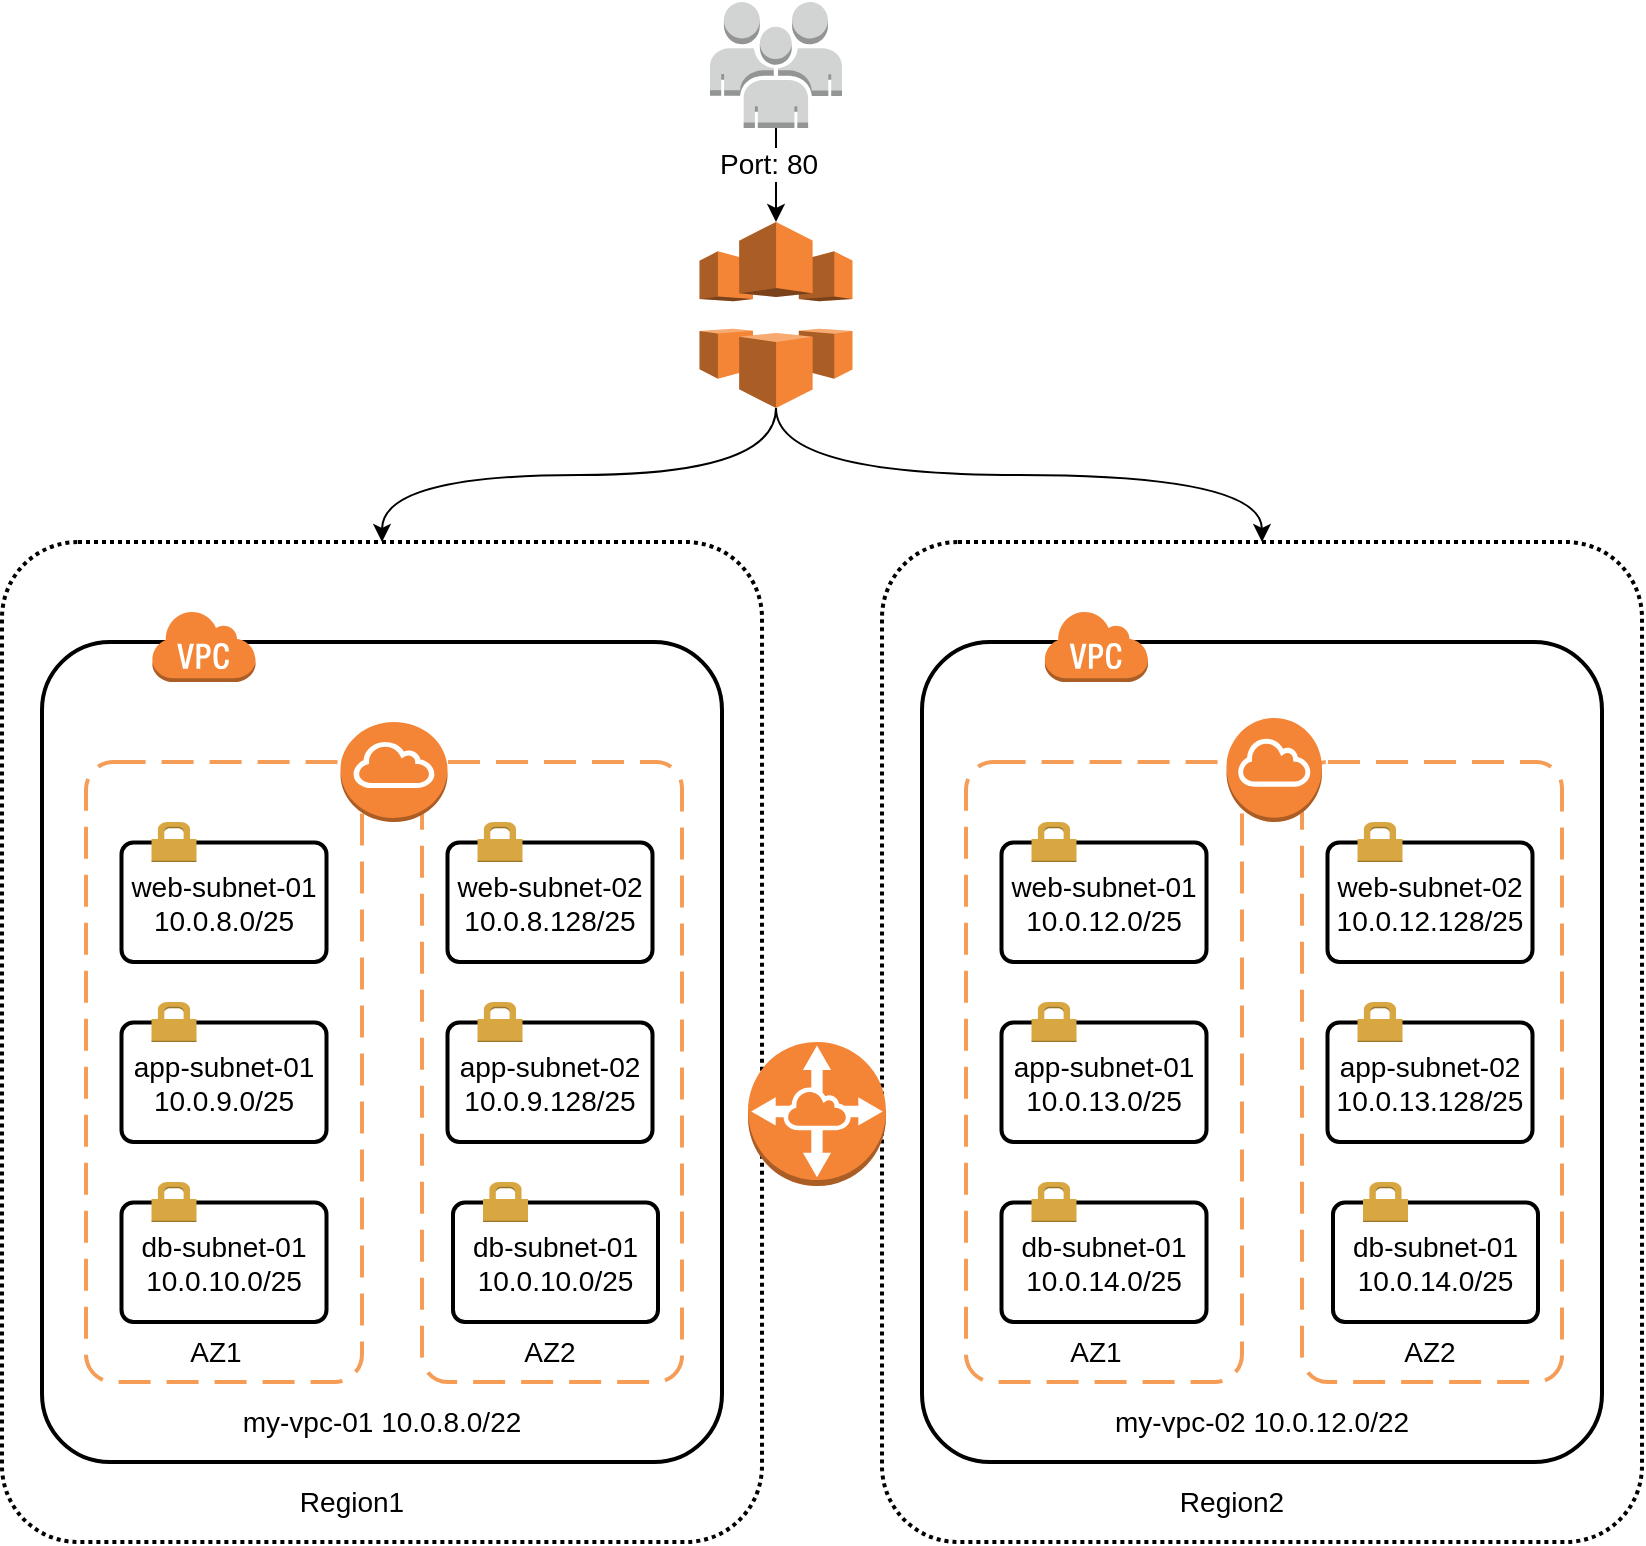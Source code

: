 <mxfile version="14.6.13" type="device" pages="3"><diagram id="47v5UKu7ba3naljLZ9Ex" name="network-topology"><mxGraphModel dx="1038" dy="579" grid="1" gridSize="10" guides="1" tooltips="1" connect="1" arrows="1" fold="1" page="1" pageScale="1" pageWidth="850" pageHeight="1100" math="0" shadow="0"><root><mxCell id="0"/><mxCell id="1" parent="0"/><mxCell id="185QIPPS8cg9kt8qx4pA-4" value="" style="rounded=1;arcSize=10;dashed=1;fillColor=none;gradientColor=none;dashPattern=1 1;strokeWidth=2;" parent="1" vertex="1"><mxGeometry x="50" y="350" width="380" height="500" as="geometry"/></mxCell><mxCell id="185QIPPS8cg9kt8qx4pA-6" value="Region1" style="text;html=1;strokeColor=none;fillColor=none;align=center;verticalAlign=middle;whiteSpace=wrap;rounded=0;fontSize=14;" parent="1" vertex="1"><mxGeometry x="180" y="820" width="90" height="20" as="geometry"/></mxCell><mxCell id="185QIPPS8cg9kt8qx4pA-10" value="" style="rounded=1;arcSize=10;dashed=0;fillColor=none;gradientColor=none;strokeWidth=2;" parent="1" vertex="1"><mxGeometry x="70" y="400" width="340" height="410" as="geometry"/></mxCell><mxCell id="185QIPPS8cg9kt8qx4pA-11" value="" style="dashed=0;html=1;shape=mxgraph.aws3.virtual_private_cloud;fillColor=#F58536;gradientColor=none;dashed=0;" parent="1" vertex="1"><mxGeometry x="124.75" y="384" width="52" height="36" as="geometry"/></mxCell><mxCell id="185QIPPS8cg9kt8qx4pA-17" value="" style="rounded=1;arcSize=10;dashed=1;strokeColor=#F59D56;fillColor=none;gradientColor=none;dashPattern=8 4;strokeWidth=2;" parent="1" vertex="1"><mxGeometry x="92" y="460" width="138" height="310" as="geometry"/></mxCell><mxCell id="185QIPPS8cg9kt8qx4pA-18" value="" style="rounded=1;arcSize=10;dashed=1;strokeColor=#F59D56;fillColor=none;gradientColor=none;dashPattern=8 4;strokeWidth=2;" parent="1" vertex="1"><mxGeometry x="260" y="460" width="130" height="310" as="geometry"/></mxCell><mxCell id="185QIPPS8cg9kt8qx4pA-21" value="my-vpc-01 10.0.8.0/22" style="text;html=1;strokeColor=none;fillColor=none;align=center;verticalAlign=middle;whiteSpace=wrap;rounded=0;fontSize=14;" parent="1" vertex="1"><mxGeometry x="145" y="780" width="190" height="20" as="geometry"/></mxCell><mxCell id="185QIPPS8cg9kt8qx4pA-22" value="AZ1" style="text;html=1;strokeColor=none;fillColor=none;align=center;verticalAlign=middle;whiteSpace=wrap;rounded=0;fontSize=14;" parent="1" vertex="1"><mxGeometry x="103" y="744.75" width="108" height="20" as="geometry"/></mxCell><mxCell id="185QIPPS8cg9kt8qx4pA-23" value="AZ2" style="text;html=1;strokeColor=none;fillColor=none;align=center;verticalAlign=middle;whiteSpace=wrap;rounded=0;fontSize=14;" parent="1" vertex="1"><mxGeometry x="270" y="744.75" width="108" height="20" as="geometry"/></mxCell><mxCell id="185QIPPS8cg9kt8qx4pA-24" value="web-subnet-01&#10;10.0.8.0/25" style="rounded=1;arcSize=10;dashed=0;fillColor=none;gradientColor=none;strokeWidth=2;fontSize=14;" parent="1" vertex="1"><mxGeometry x="109.75" y="500.25" width="102.5" height="59.75" as="geometry"/></mxCell><mxCell id="185QIPPS8cg9kt8qx4pA-25" value="" style="dashed=0;html=1;shape=mxgraph.aws3.permissions;fillColor=#D9A741;gradientColor=none;dashed=0;fontSize=14;" parent="1" vertex="1"><mxGeometry x="124.75" y="490" width="22.5" height="20" as="geometry"/></mxCell><mxCell id="185QIPPS8cg9kt8qx4pA-34" value="web-subnet-02&#10;10.0.8.128/25" style="rounded=1;arcSize=10;dashed=0;fillColor=none;gradientColor=none;strokeWidth=2;fontSize=14;" parent="1" vertex="1"><mxGeometry x="272.75" y="500.25" width="102.5" height="59.75" as="geometry"/></mxCell><mxCell id="185QIPPS8cg9kt8qx4pA-35" value="" style="dashed=0;html=1;shape=mxgraph.aws3.permissions;fillColor=#D9A741;gradientColor=none;dashed=0;fontSize=14;" parent="1" vertex="1"><mxGeometry x="287.75" y="490" width="22.5" height="20" as="geometry"/></mxCell><mxCell id="185QIPPS8cg9kt8qx4pA-36" value="app-subnet-01&#10;10.0.9.0/25" style="rounded=1;arcSize=10;dashed=0;fillColor=none;gradientColor=none;strokeWidth=2;fontSize=14;" parent="1" vertex="1"><mxGeometry x="109.75" y="590.25" width="102.5" height="59.75" as="geometry"/></mxCell><mxCell id="185QIPPS8cg9kt8qx4pA-37" value="" style="dashed=0;html=1;shape=mxgraph.aws3.permissions;fillColor=#D9A741;gradientColor=none;dashed=0;fontSize=14;" parent="1" vertex="1"><mxGeometry x="124.75" y="580" width="22.5" height="20" as="geometry"/></mxCell><mxCell id="185QIPPS8cg9kt8qx4pA-38" value="app-subnet-02&#10;10.0.9.128/25" style="rounded=1;arcSize=10;dashed=0;fillColor=none;gradientColor=none;strokeWidth=2;fontSize=14;" parent="1" vertex="1"><mxGeometry x="272.75" y="590.25" width="102.5" height="59.75" as="geometry"/></mxCell><mxCell id="185QIPPS8cg9kt8qx4pA-39" value="" style="dashed=0;html=1;shape=mxgraph.aws3.permissions;fillColor=#D9A741;gradientColor=none;dashed=0;fontSize=14;" parent="1" vertex="1"><mxGeometry x="287.75" y="580" width="22.5" height="20" as="geometry"/></mxCell><mxCell id="185QIPPS8cg9kt8qx4pA-40" value="db-subnet-01&#10;10.0.10.0/25" style="rounded=1;arcSize=10;dashed=0;fillColor=none;gradientColor=none;strokeWidth=2;fontSize=14;" parent="1" vertex="1"><mxGeometry x="109.75" y="680.25" width="102.5" height="59.75" as="geometry"/></mxCell><mxCell id="185QIPPS8cg9kt8qx4pA-41" value="" style="dashed=0;html=1;shape=mxgraph.aws3.permissions;fillColor=#D9A741;gradientColor=none;dashed=0;fontSize=14;" parent="1" vertex="1"><mxGeometry x="124.75" y="670" width="22.5" height="20" as="geometry"/></mxCell><mxCell id="185QIPPS8cg9kt8qx4pA-42" value="db-subnet-01&#10;10.0.10.0/25" style="rounded=1;arcSize=10;dashed=0;fillColor=none;gradientColor=none;strokeWidth=2;fontSize=14;" parent="1" vertex="1"><mxGeometry x="275.5" y="680.25" width="102.5" height="59.75" as="geometry"/></mxCell><mxCell id="185QIPPS8cg9kt8qx4pA-43" value="" style="dashed=0;html=1;shape=mxgraph.aws3.permissions;fillColor=#D9A741;gradientColor=none;dashed=0;fontSize=14;" parent="1" vertex="1"><mxGeometry x="290.5" y="670" width="22.5" height="20" as="geometry"/></mxCell><mxCell id="185QIPPS8cg9kt8qx4pA-44" value="" style="rounded=1;arcSize=10;dashed=1;fillColor=none;gradientColor=none;dashPattern=1 1;strokeWidth=2;" parent="1" vertex="1"><mxGeometry x="490" y="350" width="380" height="500" as="geometry"/></mxCell><mxCell id="185QIPPS8cg9kt8qx4pA-45" value="Region2" style="text;html=1;strokeColor=none;fillColor=none;align=center;verticalAlign=middle;whiteSpace=wrap;rounded=0;fontSize=14;" parent="1" vertex="1"><mxGeometry x="620" y="820" width="90" height="20" as="geometry"/></mxCell><mxCell id="185QIPPS8cg9kt8qx4pA-46" value="" style="rounded=1;arcSize=10;dashed=0;fillColor=none;gradientColor=none;strokeWidth=2;" parent="1" vertex="1"><mxGeometry x="510" y="400" width="340" height="410" as="geometry"/></mxCell><mxCell id="185QIPPS8cg9kt8qx4pA-47" value="" style="dashed=0;html=1;shape=mxgraph.aws3.virtual_private_cloud;fillColor=#F58536;gradientColor=none;dashed=0;" parent="1" vertex="1"><mxGeometry x="571" y="384" width="52" height="36" as="geometry"/></mxCell><mxCell id="185QIPPS8cg9kt8qx4pA-48" value="" style="rounded=1;arcSize=10;dashed=1;strokeColor=#F59D56;fillColor=none;gradientColor=none;dashPattern=8 4;strokeWidth=2;" parent="1" vertex="1"><mxGeometry x="532" y="460" width="138" height="310" as="geometry"/></mxCell><mxCell id="185QIPPS8cg9kt8qx4pA-49" value="" style="rounded=1;arcSize=10;dashed=1;strokeColor=#F59D56;fillColor=none;gradientColor=none;dashPattern=8 4;strokeWidth=2;" parent="1" vertex="1"><mxGeometry x="700" y="460" width="130" height="310" as="geometry"/></mxCell><mxCell id="185QIPPS8cg9kt8qx4pA-50" value="my-vpc-02 10.0.12.0/22" style="text;html=1;strokeColor=none;fillColor=none;align=center;verticalAlign=middle;whiteSpace=wrap;rounded=0;fontSize=14;" parent="1" vertex="1"><mxGeometry x="585" y="780" width="190" height="20" as="geometry"/></mxCell><mxCell id="185QIPPS8cg9kt8qx4pA-51" value="AZ1" style="text;html=1;strokeColor=none;fillColor=none;align=center;verticalAlign=middle;whiteSpace=wrap;rounded=0;fontSize=14;" parent="1" vertex="1"><mxGeometry x="543" y="744.75" width="108" height="20" as="geometry"/></mxCell><mxCell id="185QIPPS8cg9kt8qx4pA-52" value="AZ2" style="text;html=1;strokeColor=none;fillColor=none;align=center;verticalAlign=middle;whiteSpace=wrap;rounded=0;fontSize=14;" parent="1" vertex="1"><mxGeometry x="710" y="744.75" width="108" height="20" as="geometry"/></mxCell><mxCell id="185QIPPS8cg9kt8qx4pA-53" value="web-subnet-01&#10;10.0.12.0/25" style="rounded=1;arcSize=10;dashed=0;fillColor=none;gradientColor=none;strokeWidth=2;fontSize=14;" parent="1" vertex="1"><mxGeometry x="549.75" y="500.25" width="102.5" height="59.75" as="geometry"/></mxCell><mxCell id="185QIPPS8cg9kt8qx4pA-54" value="" style="dashed=0;html=1;shape=mxgraph.aws3.permissions;fillColor=#D9A741;gradientColor=none;dashed=0;fontSize=14;" parent="1" vertex="1"><mxGeometry x="564.75" y="490" width="22.5" height="20" as="geometry"/></mxCell><mxCell id="185QIPPS8cg9kt8qx4pA-55" value="web-subnet-02&#10;10.0.12.128/25" style="rounded=1;arcSize=10;dashed=0;fillColor=none;gradientColor=none;strokeWidth=2;fontSize=14;" parent="1" vertex="1"><mxGeometry x="712.75" y="500.25" width="102.5" height="59.75" as="geometry"/></mxCell><mxCell id="185QIPPS8cg9kt8qx4pA-56" value="" style="dashed=0;html=1;shape=mxgraph.aws3.permissions;fillColor=#D9A741;gradientColor=none;dashed=0;fontSize=14;" parent="1" vertex="1"><mxGeometry x="727.75" y="490" width="22.5" height="20" as="geometry"/></mxCell><mxCell id="185QIPPS8cg9kt8qx4pA-57" value="app-subnet-01&#10;10.0.13.0/25" style="rounded=1;arcSize=10;dashed=0;fillColor=none;gradientColor=none;strokeWidth=2;fontSize=14;" parent="1" vertex="1"><mxGeometry x="549.75" y="590.25" width="102.5" height="59.75" as="geometry"/></mxCell><mxCell id="185QIPPS8cg9kt8qx4pA-58" value="" style="dashed=0;html=1;shape=mxgraph.aws3.permissions;fillColor=#D9A741;gradientColor=none;dashed=0;fontSize=14;" parent="1" vertex="1"><mxGeometry x="564.75" y="580" width="22.5" height="20" as="geometry"/></mxCell><mxCell id="185QIPPS8cg9kt8qx4pA-59" value="app-subnet-02&#10;10.0.13.128/25" style="rounded=1;arcSize=10;dashed=0;fillColor=none;gradientColor=none;strokeWidth=2;fontSize=14;" parent="1" vertex="1"><mxGeometry x="712.75" y="590.25" width="102.5" height="59.75" as="geometry"/></mxCell><mxCell id="185QIPPS8cg9kt8qx4pA-60" value="" style="dashed=0;html=1;shape=mxgraph.aws3.permissions;fillColor=#D9A741;gradientColor=none;dashed=0;fontSize=14;" parent="1" vertex="1"><mxGeometry x="727.75" y="580" width="22.5" height="20" as="geometry"/></mxCell><mxCell id="185QIPPS8cg9kt8qx4pA-61" value="db-subnet-01&#10;10.0.14.0/25" style="rounded=1;arcSize=10;dashed=0;fillColor=none;gradientColor=none;strokeWidth=2;fontSize=14;" parent="1" vertex="1"><mxGeometry x="549.75" y="680.25" width="102.5" height="59.75" as="geometry"/></mxCell><mxCell id="185QIPPS8cg9kt8qx4pA-62" value="" style="dashed=0;html=1;shape=mxgraph.aws3.permissions;fillColor=#D9A741;gradientColor=none;dashed=0;fontSize=14;" parent="1" vertex="1"><mxGeometry x="564.75" y="670" width="22.5" height="20" as="geometry"/></mxCell><mxCell id="185QIPPS8cg9kt8qx4pA-63" value="db-subnet-01&#10;10.0.14.0/25" style="rounded=1;arcSize=10;dashed=0;fillColor=none;gradientColor=none;strokeWidth=2;fontSize=14;" parent="1" vertex="1"><mxGeometry x="715.5" y="680.25" width="102.5" height="59.75" as="geometry"/></mxCell><mxCell id="185QIPPS8cg9kt8qx4pA-64" value="" style="dashed=0;html=1;shape=mxgraph.aws3.permissions;fillColor=#D9A741;gradientColor=none;dashed=0;fontSize=14;" parent="1" vertex="1"><mxGeometry x="730.5" y="670" width="22.5" height="20" as="geometry"/></mxCell><mxCell id="185QIPPS8cg9kt8qx4pA-66" value="" style="outlineConnect=0;dashed=0;verticalLabelPosition=bottom;verticalAlign=top;align=center;html=1;shape=mxgraph.aws3.vpc_peering;fillColor=#F58536;gradientColor=none;fontSize=14;" parent="1" vertex="1"><mxGeometry x="423" y="600" width="69" height="72" as="geometry"/></mxCell><mxCell id="185QIPPS8cg9kt8qx4pA-67" value="" style="outlineConnect=0;dashed=0;verticalLabelPosition=bottom;verticalAlign=top;align=center;html=1;shape=mxgraph.aws3.internet_gateway;fillColor=#F58536;gradientColor=none;fontSize=14;" parent="1" vertex="1"><mxGeometry x="219.25" y="440" width="53.5" height="50" as="geometry"/></mxCell><mxCell id="185QIPPS8cg9kt8qx4pA-68" value="" style="outlineConnect=0;dashed=0;verticalLabelPosition=bottom;verticalAlign=top;align=center;html=1;shape=mxgraph.aws3.internet_gateway;fillColor=#F58536;gradientColor=none;fontSize=14;" parent="1" vertex="1"><mxGeometry x="662.25" y="438" width="47.75" height="52" as="geometry"/></mxCell><mxCell id="185QIPPS8cg9kt8qx4pA-72" style="edgeStyle=orthogonalEdgeStyle;curved=1;rounded=0;orthogonalLoop=1;jettySize=auto;html=1;fontSize=14;exitX=0.5;exitY=1;exitDx=0;exitDy=0;exitPerimeter=0;" parent="1" source="185QIPPS8cg9kt8qx4pA-76" target="185QIPPS8cg9kt8qx4pA-4" edge="1"><mxGeometry relative="1" as="geometry"><mxPoint x="445" y="342" as="sourcePoint"/></mxGeometry></mxCell><mxCell id="185QIPPS8cg9kt8qx4pA-73" style="edgeStyle=orthogonalEdgeStyle;curved=1;rounded=0;orthogonalLoop=1;jettySize=auto;html=1;fontSize=14;exitX=0.5;exitY=1;exitDx=0;exitDy=0;exitPerimeter=0;" parent="1" source="185QIPPS8cg9kt8qx4pA-76" target="185QIPPS8cg9kt8qx4pA-44" edge="1"><mxGeometry relative="1" as="geometry"><mxPoint x="445" y="342" as="sourcePoint"/></mxGeometry></mxCell><mxCell id="185QIPPS8cg9kt8qx4pA-77" style="edgeStyle=orthogonalEdgeStyle;curved=1;rounded=0;orthogonalLoop=1;jettySize=auto;html=1;fontSize=14;entryX=0.5;entryY=0;entryDx=0;entryDy=0;entryPerimeter=0;" parent="1" source="185QIPPS8cg9kt8qx4pA-75" target="185QIPPS8cg9kt8qx4pA-76" edge="1"><mxGeometry relative="1" as="geometry"><mxPoint x="437" y="160" as="targetPoint"/></mxGeometry></mxCell><mxCell id="185QIPPS8cg9kt8qx4pA-80" value="Port: 80" style="edgeLabel;html=1;align=center;verticalAlign=middle;resizable=0;points=[];fontSize=14;" parent="185QIPPS8cg9kt8qx4pA-77" vertex="1" connectable="0"><mxGeometry x="-0.238" y="-4" relative="1" as="geometry"><mxPoint as="offset"/></mxGeometry></mxCell><mxCell id="185QIPPS8cg9kt8qx4pA-75" value="" style="outlineConnect=0;dashed=0;verticalLabelPosition=bottom;verticalAlign=top;align=center;html=1;shape=mxgraph.aws3.users;fillColor=#D2D3D3;gradientColor=none;fontSize=14;" parent="1" vertex="1"><mxGeometry x="404" y="80" width="66" height="63" as="geometry"/></mxCell><mxCell id="185QIPPS8cg9kt8qx4pA-76" value="" style="outlineConnect=0;dashed=0;verticalLabelPosition=bottom;verticalAlign=top;align=center;html=1;shape=mxgraph.aws3.cloudfront;fillColor=#F58536;gradientColor=none;fontSize=14;" parent="1" vertex="1"><mxGeometry x="398.75" y="190" width="76.5" height="93" as="geometry"/></mxCell></root></mxGraphModel></diagram><diagram id="cXAL0dICB-fwzgUR2iXH" name="dataflow"><mxGraphModel dx="1038" dy="579" grid="1" gridSize="10" guides="1" tooltips="1" connect="1" arrows="1" fold="1" page="1" pageScale="1" pageWidth="850" pageHeight="1100" math="0" shadow="0"><root><mxCell id="YyEzyGXju8cxB9tTq7HD-0"/><mxCell id="YyEzyGXju8cxB9tTq7HD-1" parent="YyEzyGXju8cxB9tTq7HD-0"/><mxCell id="toQTD2jqrxUat9TEPg8v-0" value="" style="rounded=1;arcSize=10;dashed=1;fillColor=none;gradientColor=none;dashPattern=1 1;strokeWidth=2;" parent="YyEzyGXju8cxB9tTq7HD-1" vertex="1"><mxGeometry x="50" y="350" width="380" height="600" as="geometry"/></mxCell><mxCell id="toQTD2jqrxUat9TEPg8v-1" value="Region1" style="text;html=1;strokeColor=none;fillColor=none;align=center;verticalAlign=middle;whiteSpace=wrap;rounded=0;fontSize=14;" parent="YyEzyGXju8cxB9tTq7HD-1" vertex="1"><mxGeometry x="200.5" y="920" width="90" height="20" as="geometry"/></mxCell><mxCell id="toQTD2jqrxUat9TEPg8v-2" value="" style="rounded=1;arcSize=10;dashed=0;fillColor=none;gradientColor=none;strokeWidth=2;" parent="YyEzyGXju8cxB9tTq7HD-1" vertex="1"><mxGeometry x="70" y="400" width="340" height="500" as="geometry"/></mxCell><mxCell id="toQTD2jqrxUat9TEPg8v-3" value="" style="dashed=0;html=1;shape=mxgraph.aws3.virtual_private_cloud;fillColor=#F58536;gradientColor=none;dashed=0;" parent="YyEzyGXju8cxB9tTq7HD-1" vertex="1"><mxGeometry x="124.75" y="384" width="52" height="36" as="geometry"/></mxCell><mxCell id="toQTD2jqrxUat9TEPg8v-4" value="" style="rounded=1;arcSize=10;dashed=1;strokeColor=#F59D56;fillColor=none;gradientColor=none;dashPattern=8 4;strokeWidth=2;" parent="YyEzyGXju8cxB9tTq7HD-1" vertex="1"><mxGeometry x="92" y="440" width="138" height="420" as="geometry"/></mxCell><mxCell id="toQTD2jqrxUat9TEPg8v-5" value="" style="rounded=1;arcSize=10;dashed=1;strokeColor=#F59D56;fillColor=none;gradientColor=none;dashPattern=8 4;strokeWidth=2;" parent="YyEzyGXju8cxB9tTq7HD-1" vertex="1"><mxGeometry x="260" y="440" width="130" height="420" as="geometry"/></mxCell><mxCell id="toQTD2jqrxUat9TEPg8v-6" value="my-vpc-01" style="text;html=1;strokeColor=none;fillColor=none;align=center;verticalAlign=middle;whiteSpace=wrap;rounded=0;fontSize=14;" parent="YyEzyGXju8cxB9tTq7HD-1" vertex="1"><mxGeometry x="150.38" y="870" width="190" height="20" as="geometry"/></mxCell><mxCell id="toQTD2jqrxUat9TEPg8v-7" value="AZ1" style="text;html=1;strokeColor=none;fillColor=none;align=center;verticalAlign=middle;whiteSpace=wrap;rounded=0;fontSize=14;" parent="YyEzyGXju8cxB9tTq7HD-1" vertex="1"><mxGeometry x="106.5" y="830" width="108" height="20" as="geometry"/></mxCell><mxCell id="toQTD2jqrxUat9TEPg8v-8" value="AZ2" style="text;html=1;strokeColor=none;fillColor=none;align=center;verticalAlign=middle;whiteSpace=wrap;rounded=0;fontSize=14;" parent="YyEzyGXju8cxB9tTq7HD-1" vertex="1"><mxGeometry x="266.75" y="830" width="108" height="20" as="geometry"/></mxCell><mxCell id="toQTD2jqrxUat9TEPg8v-43" value="" style="outlineConnect=0;dashed=0;verticalLabelPosition=bottom;verticalAlign=top;align=center;html=1;shape=mxgraph.aws3.internet_gateway;fillColor=#F58536;gradientColor=none;fontSize=14;" parent="YyEzyGXju8cxB9tTq7HD-1" vertex="1"><mxGeometry x="213.25" y="410" width="53.5" height="50" as="geometry"/></mxCell><mxCell id="toQTD2jqrxUat9TEPg8v-45" style="edgeStyle=orthogonalEdgeStyle;curved=1;rounded=0;orthogonalLoop=1;jettySize=auto;html=1;fontSize=14;exitX=0.5;exitY=1;exitDx=0;exitDy=0;exitPerimeter=0;" parent="YyEzyGXju8cxB9tTq7HD-1" source="toQTD2jqrxUat9TEPg8v-191" target="toQTD2jqrxUat9TEPg8v-0" edge="1"><mxGeometry relative="1" as="geometry"><mxPoint x="437" y="283" as="sourcePoint"/></mxGeometry></mxCell><mxCell id="toQTD2jqrxUat9TEPg8v-46" style="edgeStyle=orthogonalEdgeStyle;curved=1;rounded=0;orthogonalLoop=1;jettySize=auto;html=1;fontSize=14;exitX=0.5;exitY=1;exitDx=0;exitDy=0;exitPerimeter=0;" parent="YyEzyGXju8cxB9tTq7HD-1" source="toQTD2jqrxUat9TEPg8v-191" edge="1"><mxGeometry relative="1" as="geometry"><mxPoint x="437" y="283" as="sourcePoint"/><mxPoint x="680" y="350" as="targetPoint"/></mxGeometry></mxCell><mxCell id="toQTD2jqrxUat9TEPg8v-195" value="" style="edgeStyle=orthogonalEdgeStyle;curved=1;rounded=0;orthogonalLoop=1;jettySize=auto;html=1;fontSize=13;" parent="YyEzyGXju8cxB9tTq7HD-1" source="toQTD2jqrxUat9TEPg8v-49" target="toQTD2jqrxUat9TEPg8v-192" edge="1"><mxGeometry relative="1" as="geometry"/></mxCell><mxCell id="toQTD2jqrxUat9TEPg8v-49" value="" style="outlineConnect=0;dashed=0;verticalLabelPosition=bottom;verticalAlign=top;align=center;html=1;shape=mxgraph.aws3.users;fillColor=#D2D3D3;gradientColor=none;fontSize=14;" parent="YyEzyGXju8cxB9tTq7HD-1" vertex="1"><mxGeometry x="410" y="90" width="59.38" height="43" as="geometry"/></mxCell><mxCell id="toQTD2jqrxUat9TEPg8v-107" value="Auto Scaling group" style="rounded=1;arcSize=10;dashed=1;fillColor=none;gradientColor=none;strokeWidth=1;fontSize=13;dashPattern=1 2;" parent="YyEzyGXju8cxB9tTq7HD-1" vertex="1"><mxGeometry x="112.75" y="470" width="265.25" height="80" as="geometry"/></mxCell><mxCell id="toQTD2jqrxUat9TEPg8v-108" value="" style="outlineConnect=0;dashed=0;verticalLabelPosition=bottom;verticalAlign=top;align=center;html=1;shape=mxgraph.aws3.ec2;fillColor=#F58534;gradientColor=none;dashPattern=1 2;fontSize=13;strokeWidth=1;" parent="YyEzyGXju8cxB9tTq7HD-1" vertex="1"><mxGeometry x="144.25" y="478.5" width="32.5" height="43" as="geometry"/></mxCell><mxCell id="toQTD2jqrxUat9TEPg8v-110" value="Web Sever" style="text;html=1;strokeColor=none;fillColor=none;align=center;verticalAlign=middle;whiteSpace=wrap;rounded=0;dashed=1;dashPattern=1 2;fontSize=12;" parent="YyEzyGXju8cxB9tTq7HD-1" vertex="1"><mxGeometry x="131" y="523.25" width="69" height="20" as="geometry"/></mxCell><mxCell id="toQTD2jqrxUat9TEPg8v-111" value="" style="outlineConnect=0;dashed=0;verticalLabelPosition=bottom;verticalAlign=top;align=center;html=1;shape=mxgraph.aws3.ec2;fillColor=#F58534;gradientColor=none;dashPattern=1 2;fontSize=13;strokeWidth=1;" parent="YyEzyGXju8cxB9tTq7HD-1" vertex="1"><mxGeometry x="313" y="478.5" width="32.5" height="43" as="geometry"/></mxCell><mxCell id="toQTD2jqrxUat9TEPg8v-113" value="Web Sever" style="text;html=1;strokeColor=none;fillColor=none;align=center;verticalAlign=middle;whiteSpace=wrap;rounded=0;dashed=1;dashPattern=1 2;fontSize=12;" parent="YyEzyGXju8cxB9tTq7HD-1" vertex="1"><mxGeometry x="294.75" y="523.25" width="69" height="20" as="geometry"/></mxCell><mxCell id="toQTD2jqrxUat9TEPg8v-114" value="" style="outlineConnect=0;dashed=0;verticalLabelPosition=bottom;verticalAlign=top;align=center;html=1;shape=mxgraph.aws3.ec2;fillColor=#F58534;gradientColor=none;dashPattern=1 2;fontSize=13;strokeWidth=1;" parent="YyEzyGXju8cxB9tTq7HD-1" vertex="1"><mxGeometry x="144.25" y="568.5" width="32.5" height="43" as="geometry"/></mxCell><mxCell id="toQTD2jqrxUat9TEPg8v-115" value="App Sever" style="text;html=1;strokeColor=none;fillColor=none;align=center;verticalAlign=middle;whiteSpace=wrap;rounded=0;dashed=1;dashPattern=1 2;fontSize=12;" parent="YyEzyGXju8cxB9tTq7HD-1" vertex="1"><mxGeometry x="131" y="613.25" width="69" height="20" as="geometry"/></mxCell><mxCell id="toQTD2jqrxUat9TEPg8v-119" value="" style="outlineConnect=0;dashed=0;verticalLabelPosition=bottom;verticalAlign=top;align=center;html=1;shape=mxgraph.aws3.ec2;fillColor=#F58534;gradientColor=none;dashPattern=1 2;fontSize=13;strokeWidth=1;" parent="YyEzyGXju8cxB9tTq7HD-1" vertex="1"><mxGeometry x="307.75" y="568.5" width="32.5" height="43" as="geometry"/></mxCell><mxCell id="toQTD2jqrxUat9TEPg8v-120" value="App Sever" style="text;html=1;strokeColor=none;fillColor=none;align=center;verticalAlign=middle;whiteSpace=wrap;rounded=0;dashed=1;dashPattern=1 2;fontSize=12;" parent="YyEzyGXju8cxB9tTq7HD-1" vertex="1"><mxGeometry x="290.5" y="613.25" width="69" height="20" as="geometry"/></mxCell><mxCell id="toQTD2jqrxUat9TEPg8v-123" value="" style="outlineConnect=0;dashed=0;verticalLabelPosition=bottom;verticalAlign=top;align=center;html=1;shape=mxgraph.aws3.elasticache;fillColor=#2E73B8;gradientColor=none;dashPattern=1 2;fontSize=13;strokeWidth=1;" parent="YyEzyGXju8cxB9tTq7HD-1" vertex="1"><mxGeometry x="145" y="651" width="35.75" height="39" as="geometry"/></mxCell><mxCell id="toQTD2jqrxUat9TEPg8v-125" value="" style="outlineConnect=0;dashed=0;verticalLabelPosition=bottom;verticalAlign=top;align=center;html=1;shape=mxgraph.aws3.elasticache;fillColor=#2E73B8;gradientColor=none;dashPattern=1 2;fontSize=13;strokeWidth=1;" parent="YyEzyGXju8cxB9tTq7HD-1" vertex="1"><mxGeometry x="309.75" y="650" width="35.75" height="39" as="geometry"/></mxCell><mxCell id="toQTD2jqrxUat9TEPg8v-127" value="Elastic Cache" style="text;html=1;strokeColor=none;fillColor=none;align=center;verticalAlign=middle;whiteSpace=wrap;rounded=0;dashed=1;dashPattern=1 2;fontSize=12;" parent="YyEzyGXju8cxB9tTq7HD-1" vertex="1"><mxGeometry x="131" y="696" width="79" height="20" as="geometry"/></mxCell><mxCell id="toQTD2jqrxUat9TEPg8v-128" value="Elastic Cache" style="text;html=1;strokeColor=none;fillColor=none;align=center;verticalAlign=middle;whiteSpace=wrap;rounded=0;dashed=1;dashPattern=1 2;fontSize=12;" parent="YyEzyGXju8cxB9tTq7HD-1" vertex="1"><mxGeometry x="288.13" y="696" width="79" height="20" as="geometry"/></mxCell><mxCell id="toQTD2jqrxUat9TEPg8v-129" value="" style="outlineConnect=0;dashed=0;verticalLabelPosition=bottom;verticalAlign=top;align=center;html=1;shape=mxgraph.aws3.sql_master;fillColor=#2E73B8;gradientColor=none;dashPattern=1 2;fontSize=13;strokeWidth=1;" parent="YyEzyGXju8cxB9tTq7HD-1" vertex="1"><mxGeometry x="130.5" y="744.75" width="60" height="44.5" as="geometry"/></mxCell><mxCell id="toQTD2jqrxUat9TEPg8v-130" value="" style="outlineConnect=0;dashed=0;verticalLabelPosition=bottom;verticalAlign=top;align=center;html=1;shape=mxgraph.aws3.sql_slave;fillColor=#2E73B8;gradientColor=none;dashPattern=1 2;fontSize=13;strokeWidth=1;" parent="YyEzyGXju8cxB9tTq7HD-1" vertex="1"><mxGeometry x="297.63" y="744.25" width="60" height="45" as="geometry"/></mxCell><mxCell id="toQTD2jqrxUat9TEPg8v-131" value="Aurora cluster" style="rounded=1;arcSize=10;dashed=1;fillColor=none;gradientColor=none;strokeWidth=1;fontSize=13;dashPattern=1 2;" parent="YyEzyGXju8cxB9tTq7HD-1" vertex="1"><mxGeometry x="112.75" y="730" width="265.25" height="80" as="geometry"/></mxCell><mxCell id="toQTD2jqrxUat9TEPg8v-162" value="" style="rounded=1;arcSize=10;dashed=1;fillColor=none;gradientColor=none;dashPattern=1 1;strokeWidth=2;" parent="YyEzyGXju8cxB9tTq7HD-1" vertex="1"><mxGeometry x="480" y="351" width="380" height="599" as="geometry"/></mxCell><mxCell id="toQTD2jqrxUat9TEPg8v-163" value="Region2" style="text;html=1;strokeColor=none;fillColor=none;align=center;verticalAlign=middle;whiteSpace=wrap;rounded=0;fontSize=14;" parent="YyEzyGXju8cxB9tTq7HD-1" vertex="1"><mxGeometry x="625" y="920" width="90" height="20" as="geometry"/></mxCell><mxCell id="toQTD2jqrxUat9TEPg8v-164" value="" style="rounded=1;arcSize=10;dashed=0;fillColor=none;gradientColor=none;strokeWidth=2;" parent="YyEzyGXju8cxB9tTq7HD-1" vertex="1"><mxGeometry x="500" y="401" width="340" height="500" as="geometry"/></mxCell><mxCell id="toQTD2jqrxUat9TEPg8v-165" value="" style="dashed=0;html=1;shape=mxgraph.aws3.virtual_private_cloud;fillColor=#F58536;gradientColor=none;dashed=0;" parent="YyEzyGXju8cxB9tTq7HD-1" vertex="1"><mxGeometry x="554.75" y="385" width="52" height="36" as="geometry"/></mxCell><mxCell id="toQTD2jqrxUat9TEPg8v-166" value="" style="rounded=1;arcSize=10;dashed=1;strokeColor=#F59D56;fillColor=none;gradientColor=none;dashPattern=8 4;strokeWidth=2;" parent="YyEzyGXju8cxB9tTq7HD-1" vertex="1"><mxGeometry x="522" y="441" width="138" height="420" as="geometry"/></mxCell><mxCell id="toQTD2jqrxUat9TEPg8v-167" value="" style="rounded=1;arcSize=10;dashed=1;strokeColor=#F59D56;fillColor=none;gradientColor=none;dashPattern=8 4;strokeWidth=2;" parent="YyEzyGXju8cxB9tTq7HD-1" vertex="1"><mxGeometry x="690" y="441" width="130" height="420" as="geometry"/></mxCell><mxCell id="toQTD2jqrxUat9TEPg8v-168" value="my-vpc-01" style="text;html=1;strokeColor=none;fillColor=none;align=center;verticalAlign=middle;whiteSpace=wrap;rounded=0;fontSize=14;" parent="YyEzyGXju8cxB9tTq7HD-1" vertex="1"><mxGeometry x="580.38" y="871" width="190" height="20" as="geometry"/></mxCell><mxCell id="toQTD2jqrxUat9TEPg8v-169" value="AZ1" style="text;html=1;strokeColor=none;fillColor=none;align=center;verticalAlign=middle;whiteSpace=wrap;rounded=0;fontSize=14;" parent="YyEzyGXju8cxB9tTq7HD-1" vertex="1"><mxGeometry x="536.5" y="831" width="108" height="20" as="geometry"/></mxCell><mxCell id="toQTD2jqrxUat9TEPg8v-170" value="AZ2" style="text;html=1;strokeColor=none;fillColor=none;align=center;verticalAlign=middle;whiteSpace=wrap;rounded=0;fontSize=14;" parent="YyEzyGXju8cxB9tTq7HD-1" vertex="1"><mxGeometry x="696.75" y="831" width="108" height="20" as="geometry"/></mxCell><mxCell id="toQTD2jqrxUat9TEPg8v-172" value="" style="outlineConnect=0;dashed=0;verticalLabelPosition=bottom;verticalAlign=top;align=center;html=1;shape=mxgraph.aws3.internet_gateway;fillColor=#F58536;gradientColor=none;fontSize=14;" parent="YyEzyGXju8cxB9tTq7HD-1" vertex="1"><mxGeometry x="643.25" y="411" width="53.5" height="50" as="geometry"/></mxCell><mxCell id="toQTD2jqrxUat9TEPg8v-174" value="Auto Scaling group" style="rounded=1;arcSize=10;dashed=1;fillColor=none;gradientColor=none;strokeWidth=1;fontSize=13;dashPattern=1 2;" parent="YyEzyGXju8cxB9tTq7HD-1" vertex="1"><mxGeometry x="542.75" y="471" width="265.25" height="80" as="geometry"/></mxCell><mxCell id="toQTD2jqrxUat9TEPg8v-175" value="" style="outlineConnect=0;dashed=0;verticalLabelPosition=bottom;verticalAlign=top;align=center;html=1;shape=mxgraph.aws3.ec2;fillColor=#F58534;gradientColor=none;dashPattern=1 2;fontSize=13;strokeWidth=1;" parent="YyEzyGXju8cxB9tTq7HD-1" vertex="1"><mxGeometry x="574.25" y="479.5" width="32.5" height="43" as="geometry"/></mxCell><mxCell id="toQTD2jqrxUat9TEPg8v-176" value="Web Sever" style="text;html=1;strokeColor=none;fillColor=none;align=center;verticalAlign=middle;whiteSpace=wrap;rounded=0;dashed=1;dashPattern=1 2;fontSize=12;" parent="YyEzyGXju8cxB9tTq7HD-1" vertex="1"><mxGeometry x="561" y="524.25" width="69" height="20" as="geometry"/></mxCell><mxCell id="toQTD2jqrxUat9TEPg8v-177" value="" style="outlineConnect=0;dashed=0;verticalLabelPosition=bottom;verticalAlign=top;align=center;html=1;shape=mxgraph.aws3.ec2;fillColor=#F58534;gradientColor=none;dashPattern=1 2;fontSize=13;strokeWidth=1;" parent="YyEzyGXju8cxB9tTq7HD-1" vertex="1"><mxGeometry x="743" y="479.5" width="32.5" height="43" as="geometry"/></mxCell><mxCell id="toQTD2jqrxUat9TEPg8v-178" value="Web Sever" style="text;html=1;strokeColor=none;fillColor=none;align=center;verticalAlign=middle;whiteSpace=wrap;rounded=0;dashed=1;dashPattern=1 2;fontSize=12;" parent="YyEzyGXju8cxB9tTq7HD-1" vertex="1"><mxGeometry x="724.75" y="524.25" width="69" height="20" as="geometry"/></mxCell><mxCell id="toQTD2jqrxUat9TEPg8v-179" value="" style="outlineConnect=0;dashed=0;verticalLabelPosition=bottom;verticalAlign=top;align=center;html=1;shape=mxgraph.aws3.ec2;fillColor=#F58534;gradientColor=none;dashPattern=1 2;fontSize=13;strokeWidth=1;" parent="YyEzyGXju8cxB9tTq7HD-1" vertex="1"><mxGeometry x="574.25" y="569.5" width="32.5" height="43" as="geometry"/></mxCell><mxCell id="toQTD2jqrxUat9TEPg8v-180" value="App Sever" style="text;html=1;strokeColor=none;fillColor=none;align=center;verticalAlign=middle;whiteSpace=wrap;rounded=0;dashed=1;dashPattern=1 2;fontSize=12;" parent="YyEzyGXju8cxB9tTq7HD-1" vertex="1"><mxGeometry x="561" y="614.25" width="69" height="20" as="geometry"/></mxCell><mxCell id="toQTD2jqrxUat9TEPg8v-181" value="" style="outlineConnect=0;dashed=0;verticalLabelPosition=bottom;verticalAlign=top;align=center;html=1;shape=mxgraph.aws3.ec2;fillColor=#F58534;gradientColor=none;dashPattern=1 2;fontSize=13;strokeWidth=1;" parent="YyEzyGXju8cxB9tTq7HD-1" vertex="1"><mxGeometry x="737.75" y="569.5" width="32.5" height="43" as="geometry"/></mxCell><mxCell id="toQTD2jqrxUat9TEPg8v-182" value="App Sever" style="text;html=1;strokeColor=none;fillColor=none;align=center;verticalAlign=middle;whiteSpace=wrap;rounded=0;dashed=1;dashPattern=1 2;fontSize=12;" parent="YyEzyGXju8cxB9tTq7HD-1" vertex="1"><mxGeometry x="720.5" y="614.25" width="69" height="20" as="geometry"/></mxCell><mxCell id="toQTD2jqrxUat9TEPg8v-183" value="" style="outlineConnect=0;dashed=0;verticalLabelPosition=bottom;verticalAlign=top;align=center;html=1;shape=mxgraph.aws3.elasticache;fillColor=#2E73B8;gradientColor=none;dashPattern=1 2;fontSize=13;strokeWidth=1;" parent="YyEzyGXju8cxB9tTq7HD-1" vertex="1"><mxGeometry x="575" y="652" width="35.75" height="39" as="geometry"/></mxCell><mxCell id="toQTD2jqrxUat9TEPg8v-184" value="" style="outlineConnect=0;dashed=0;verticalLabelPosition=bottom;verticalAlign=top;align=center;html=1;shape=mxgraph.aws3.elasticache;fillColor=#2E73B8;gradientColor=none;dashPattern=1 2;fontSize=13;strokeWidth=1;" parent="YyEzyGXju8cxB9tTq7HD-1" vertex="1"><mxGeometry x="739.75" y="651" width="35.75" height="39" as="geometry"/></mxCell><mxCell id="toQTD2jqrxUat9TEPg8v-185" value="Elastic Cache" style="text;html=1;strokeColor=none;fillColor=none;align=center;verticalAlign=middle;whiteSpace=wrap;rounded=0;dashed=1;dashPattern=1 2;fontSize=12;" parent="YyEzyGXju8cxB9tTq7HD-1" vertex="1"><mxGeometry x="561" y="697" width="79" height="20" as="geometry"/></mxCell><mxCell id="toQTD2jqrxUat9TEPg8v-186" value="Elastic Cache" style="text;html=1;strokeColor=none;fillColor=none;align=center;verticalAlign=middle;whiteSpace=wrap;rounded=0;dashed=1;dashPattern=1 2;fontSize=12;" parent="YyEzyGXju8cxB9tTq7HD-1" vertex="1"><mxGeometry x="718.13" y="697" width="79" height="20" as="geometry"/></mxCell><mxCell id="toQTD2jqrxUat9TEPg8v-187" value="" style="outlineConnect=0;dashed=0;verticalLabelPosition=bottom;verticalAlign=top;align=center;html=1;shape=mxgraph.aws3.sql_master;fillColor=#2E73B8;gradientColor=none;dashPattern=1 2;fontSize=13;strokeWidth=1;" parent="YyEzyGXju8cxB9tTq7HD-1" vertex="1"><mxGeometry x="560.5" y="745.75" width="60" height="44.5" as="geometry"/></mxCell><mxCell id="toQTD2jqrxUat9TEPg8v-188" value="" style="outlineConnect=0;dashed=0;verticalLabelPosition=bottom;verticalAlign=top;align=center;html=1;shape=mxgraph.aws3.sql_slave;fillColor=#2E73B8;gradientColor=none;dashPattern=1 2;fontSize=13;strokeWidth=1;" parent="YyEzyGXju8cxB9tTq7HD-1" vertex="1"><mxGeometry x="727.63" y="745.25" width="60" height="45" as="geometry"/></mxCell><mxCell id="toQTD2jqrxUat9TEPg8v-189" value="Aurora cluster" style="rounded=1;arcSize=10;dashed=1;fillColor=none;gradientColor=none;strokeWidth=1;fontSize=13;dashPattern=1 2;" parent="YyEzyGXju8cxB9tTq7HD-1" vertex="1"><mxGeometry x="542.75" y="731" width="265.25" height="80" as="geometry"/></mxCell><mxCell id="toQTD2jqrxUat9TEPg8v-190" value="" style="outlineConnect=0;dashed=0;verticalLabelPosition=bottom;verticalAlign=top;align=center;html=1;shape=mxgraph.aws3.vpc_peering;fillColor=#F58534;gradientColor=none;dashPattern=1 2;fontSize=13;strokeWidth=1;" parent="YyEzyGXju8cxB9tTq7HD-1" vertex="1"><mxGeometry x="420" y="634" width="69" height="72" as="geometry"/></mxCell><mxCell id="toQTD2jqrxUat9TEPg8v-191" value="" style="outlineConnect=0;dashed=0;verticalLabelPosition=bottom;verticalAlign=top;align=center;html=1;shape=mxgraph.aws3.cloudfront;fillColor=#F58536;gradientColor=none;dashPattern=1 2;fontSize=13;strokeWidth=1;" parent="YyEzyGXju8cxB9tTq7HD-1" vertex="1"><mxGeometry x="416.75" y="240" width="45.25" height="59.5" as="geometry"/></mxCell><mxCell id="toQTD2jqrxUat9TEPg8v-194" value="" style="edgeStyle=orthogonalEdgeStyle;curved=1;rounded=0;orthogonalLoop=1;jettySize=auto;html=1;fontSize=13;" parent="YyEzyGXju8cxB9tTq7HD-1" source="toQTD2jqrxUat9TEPg8v-192" target="toQTD2jqrxUat9TEPg8v-191" edge="1"><mxGeometry relative="1" as="geometry"/></mxCell><mxCell id="toQTD2jqrxUat9TEPg8v-192" value="" style="outlineConnect=0;dashed=0;verticalLabelPosition=bottom;verticalAlign=top;align=center;html=1;shape=mxgraph.aws3.route_53;fillColor=#F58536;gradientColor=none;dashPattern=1 2;fontSize=13;strokeWidth=1;" parent="YyEzyGXju8cxB9tTq7HD-1" vertex="1"><mxGeometry x="414.37" y="180" width="50" height="40" as="geometry"/></mxCell><mxCell id="toQTD2jqrxUat9TEPg8v-193" value="Route53" style="text;html=1;strokeColor=none;fillColor=none;align=center;verticalAlign=middle;whiteSpace=wrap;rounded=0;dashed=1;dashPattern=1 2;fontSize=13;" parent="YyEzyGXju8cxB9tTq7HD-1" vertex="1"><mxGeometry x="489" y="190" width="61" height="20" as="geometry"/></mxCell><mxCell id="toQTD2jqrxUat9TEPg8v-197" value="CloudFront" style="text;html=1;strokeColor=none;fillColor=none;align=center;verticalAlign=middle;whiteSpace=wrap;rounded=0;dashed=1;dashPattern=1 2;fontSize=13;" parent="YyEzyGXju8cxB9tTq7HD-1" vertex="1"><mxGeometry x="489" y="259.75" width="61" height="20" as="geometry"/></mxCell></root></mxGraphModel></diagram><diagram id="-MKQM7mZIb01JJ1FeXiV" name="serverless-evolution"><mxGraphModel dx="1038" dy="579" grid="1" gridSize="10" guides="1" tooltips="1" connect="1" arrows="1" fold="1" page="1" pageScale="1" pageWidth="850" pageHeight="1100" math="0" shadow="0"><root><mxCell id="dkPie2cCNx83nYS_ACeQ-0"/><mxCell id="dkPie2cCNx83nYS_ACeQ-1" parent="dkPie2cCNx83nYS_ACeQ-0"/><mxCell id="dkPie2cCNx83nYS_ACeQ-9" value="" style="rounded=1;whiteSpace=wrap;html=1;dashed=1;" vertex="1" parent="dkPie2cCNx83nYS_ACeQ-1"><mxGeometry x="210" y="160" width="380" height="240" as="geometry"/></mxCell><mxCell id="dkPie2cCNx83nYS_ACeQ-4" value="" style="edgeStyle=orthogonalEdgeStyle;rounded=0;orthogonalLoop=1;jettySize=auto;html=1;" edge="1" parent="dkPie2cCNx83nYS_ACeQ-1" source="dkPie2cCNx83nYS_ACeQ-2" target="dkPie2cCNx83nYS_ACeQ-3"><mxGeometry relative="1" as="geometry"/></mxCell><mxCell id="dkPie2cCNx83nYS_ACeQ-2" value="&lt;font style=&quot;font-size: 16px&quot;&gt;IAAS&lt;/font&gt;" style="rounded=1;whiteSpace=wrap;html=1;fillColor=#dae8fc;strokeColor=#6c8ebf;fontSize=12;" vertex="1" parent="dkPie2cCNx83nYS_ACeQ-1"><mxGeometry x="40" y="240" width="120" height="60" as="geometry"/></mxCell><mxCell id="dkPie2cCNx83nYS_ACeQ-6" value="" style="edgeStyle=orthogonalEdgeStyle;rounded=0;orthogonalLoop=1;jettySize=auto;html=1;" edge="1" parent="dkPie2cCNx83nYS_ACeQ-1" source="dkPie2cCNx83nYS_ACeQ-3" target="dkPie2cCNx83nYS_ACeQ-5"><mxGeometry relative="1" as="geometry"/></mxCell><mxCell id="dkPie2cCNx83nYS_ACeQ-3" value="&lt;font style=&quot;font-size: 16px&quot;&gt;PAAS&lt;/font&gt;" style="rounded=1;whiteSpace=wrap;html=1;fillColor=#d5e8d4;strokeColor=#82b366;" vertex="1" parent="dkPie2cCNx83nYS_ACeQ-1"><mxGeometry x="240" y="240" width="120" height="60" as="geometry"/></mxCell><mxCell id="dkPie2cCNx83nYS_ACeQ-8" value="" style="edgeStyle=orthogonalEdgeStyle;rounded=0;orthogonalLoop=1;jettySize=auto;html=1;" edge="1" parent="dkPie2cCNx83nYS_ACeQ-1" source="dkPie2cCNx83nYS_ACeQ-5" target="dkPie2cCNx83nYS_ACeQ-7"><mxGeometry relative="1" as="geometry"/></mxCell><mxCell id="dkPie2cCNx83nYS_ACeQ-5" value="&lt;font style=&quot;font-size: 16px&quot;&gt;FAAS&lt;/font&gt;" style="rounded=1;whiteSpace=wrap;html=1;fillColor=#ffe6cc;strokeColor=#d79b00;" vertex="1" parent="dkPie2cCNx83nYS_ACeQ-1"><mxGeometry x="440" y="240" width="120" height="60" as="geometry"/></mxCell><mxCell id="dkPie2cCNx83nYS_ACeQ-7" value="&lt;font style=&quot;font-size: 16px&quot;&gt;SAAS&lt;/font&gt;" style="rounded=1;whiteSpace=wrap;html=1;fillColor=#f8cecc;strokeColor=#b85450;" vertex="1" parent="dkPie2cCNx83nYS_ACeQ-1"><mxGeometry x="640" y="240" width="120" height="60" as="geometry"/></mxCell><mxCell id="dkPie2cCNx83nYS_ACeQ-10" value="&lt;font style=&quot;font-size: 16px&quot;&gt;Serverless Archtecture&lt;/font&gt;" style="text;html=1;strokeColor=none;fillColor=none;align=center;verticalAlign=middle;whiteSpace=wrap;rounded=0;dashed=1;fontSize=14;" vertex="1" parent="dkPie2cCNx83nYS_ACeQ-1"><mxGeometry x="320" y="340" width="200" height="40" as="geometry"/></mxCell></root></mxGraphModel></diagram></mxfile>